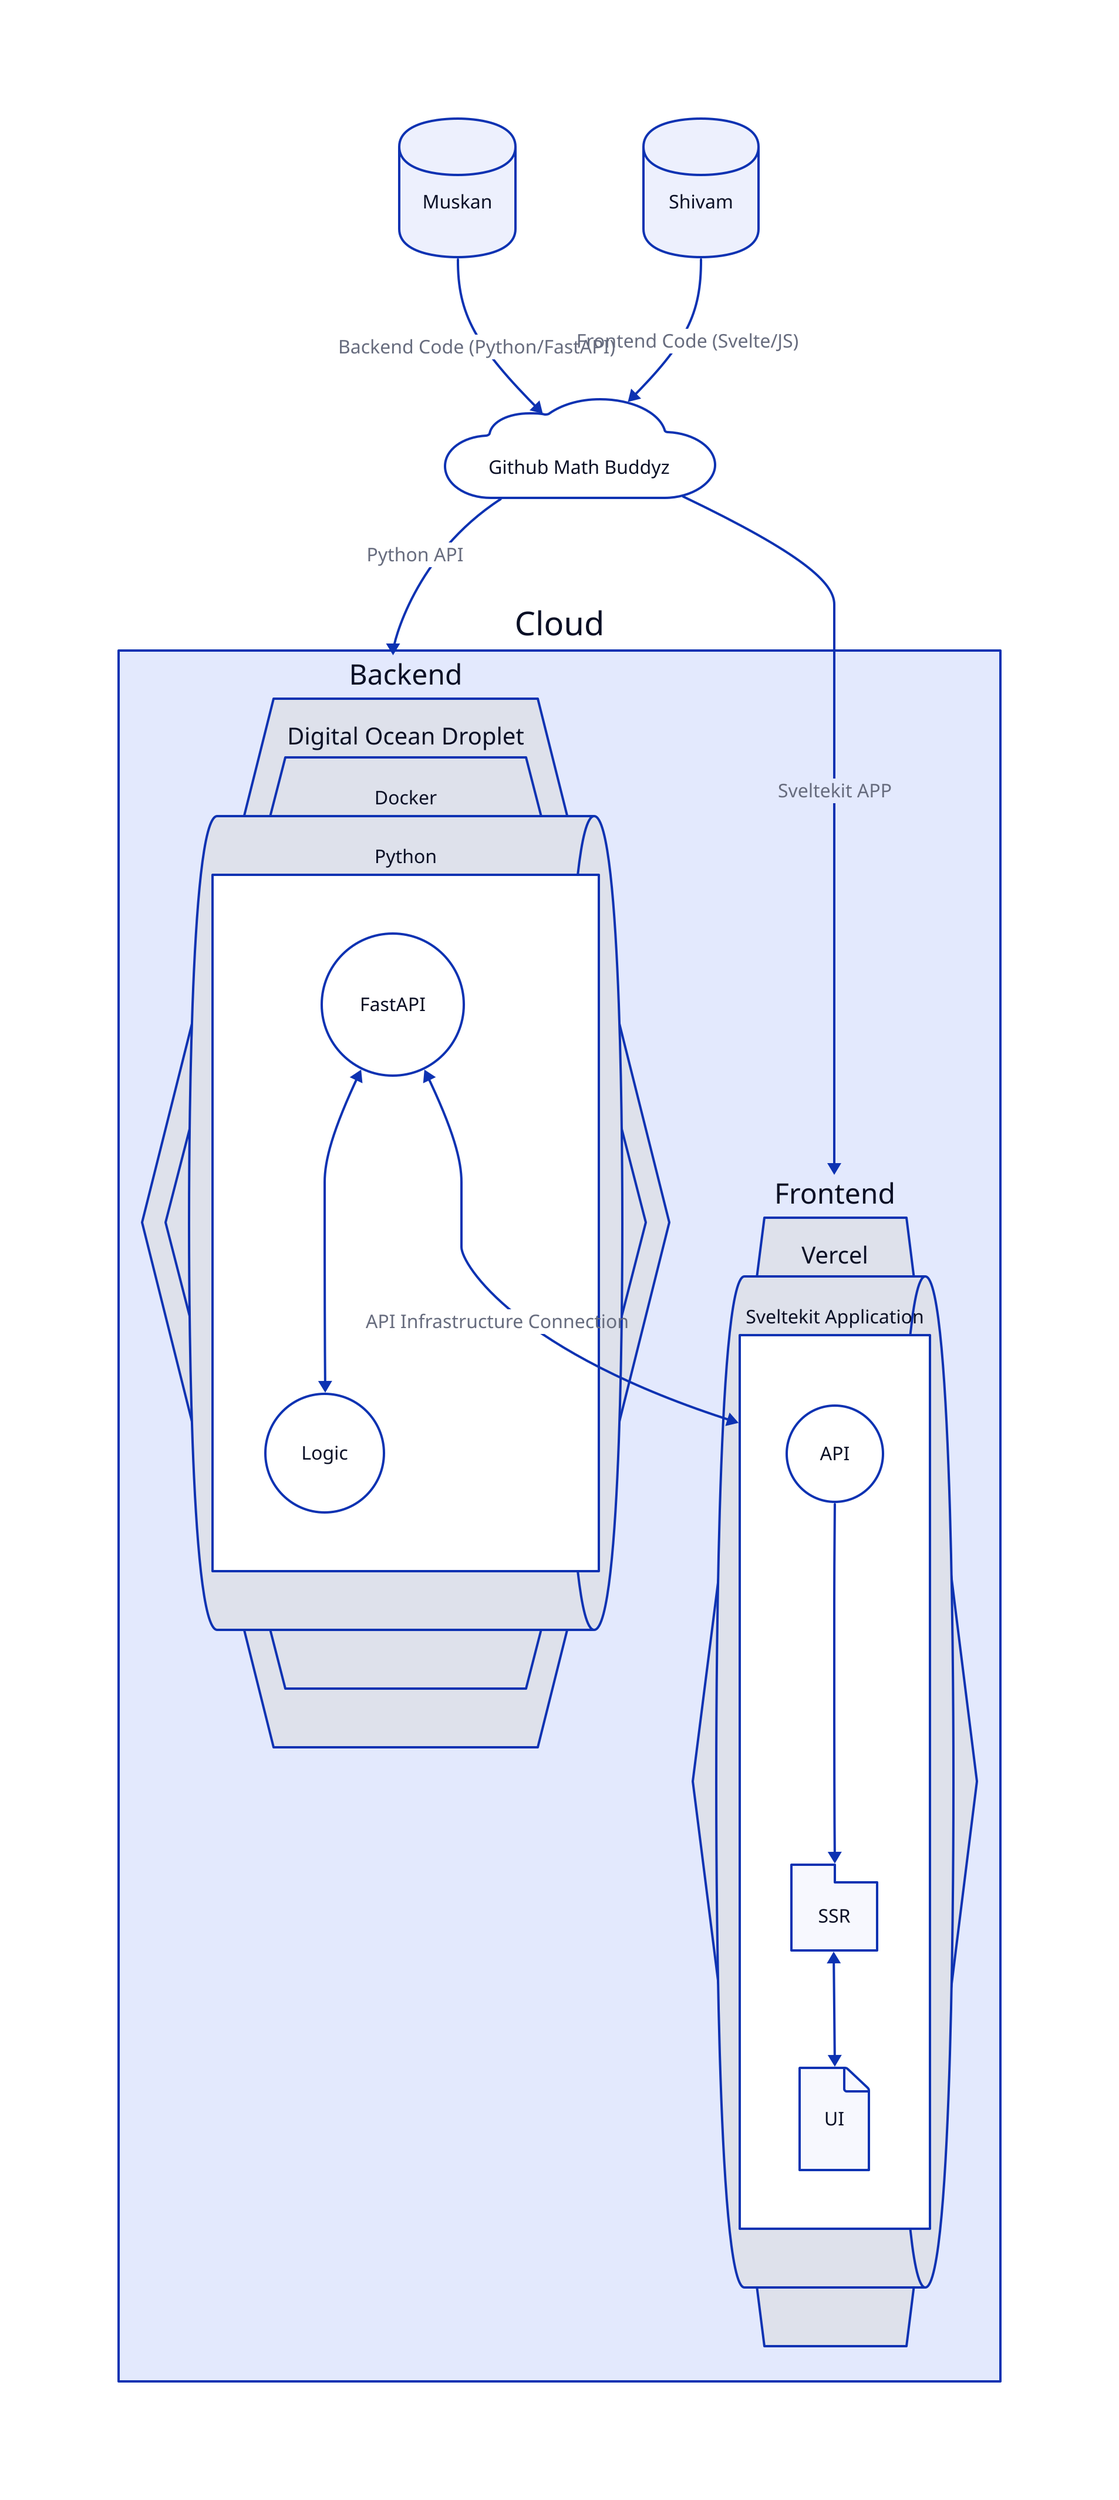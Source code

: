 #Developers

github: Github Math Buddyz
github.shape: cloud
pyDev: Muskan
pyDev.shape: cylinder
fullDev: Shivam
fullDev.shape: cylinder

cloud: Cloud {
    be: Backend {
        dg: Digital Ocean Droplet {
                dc: Docker {
                    python: Python {
                       FastAPI <-> Logic
                    }
            }
        }
    }
    fe: Frontend {
        vc: Vercel {
            app: Sveltekit Application {
               API -> SSR <-> UI
            }
        }
    }
}


github -> cloud.be: 'Python API'
pyDev -> github: Backend Code (Python/FastAPI)
fullDev -> github: 'Frontend Code (Svelte/JS)'
github -> cloud.fe: Sveltekit APP
cloud.be.dg.dc.python.FastAPI <-> cloud.fe.vc.app: API Infrastructure Connection

cloud.fe.shape: hexagon
cloud.fe.vc.shape: queue
cloud.fe.vc.app.API.shape: circle
cloud.fe.vc.app.SSR.shape: package
cloud.fe.vc.app.UI.shape: page

cloud.be.shape: hexagon
cloud.be.dg.shape: hexagon
cloud.be.dg.dc.shape: queue
cloud.be.dg.dc.python.FastAPI.shape: circle
cloud.be.dg.dc.python.Logic.shape: circle
